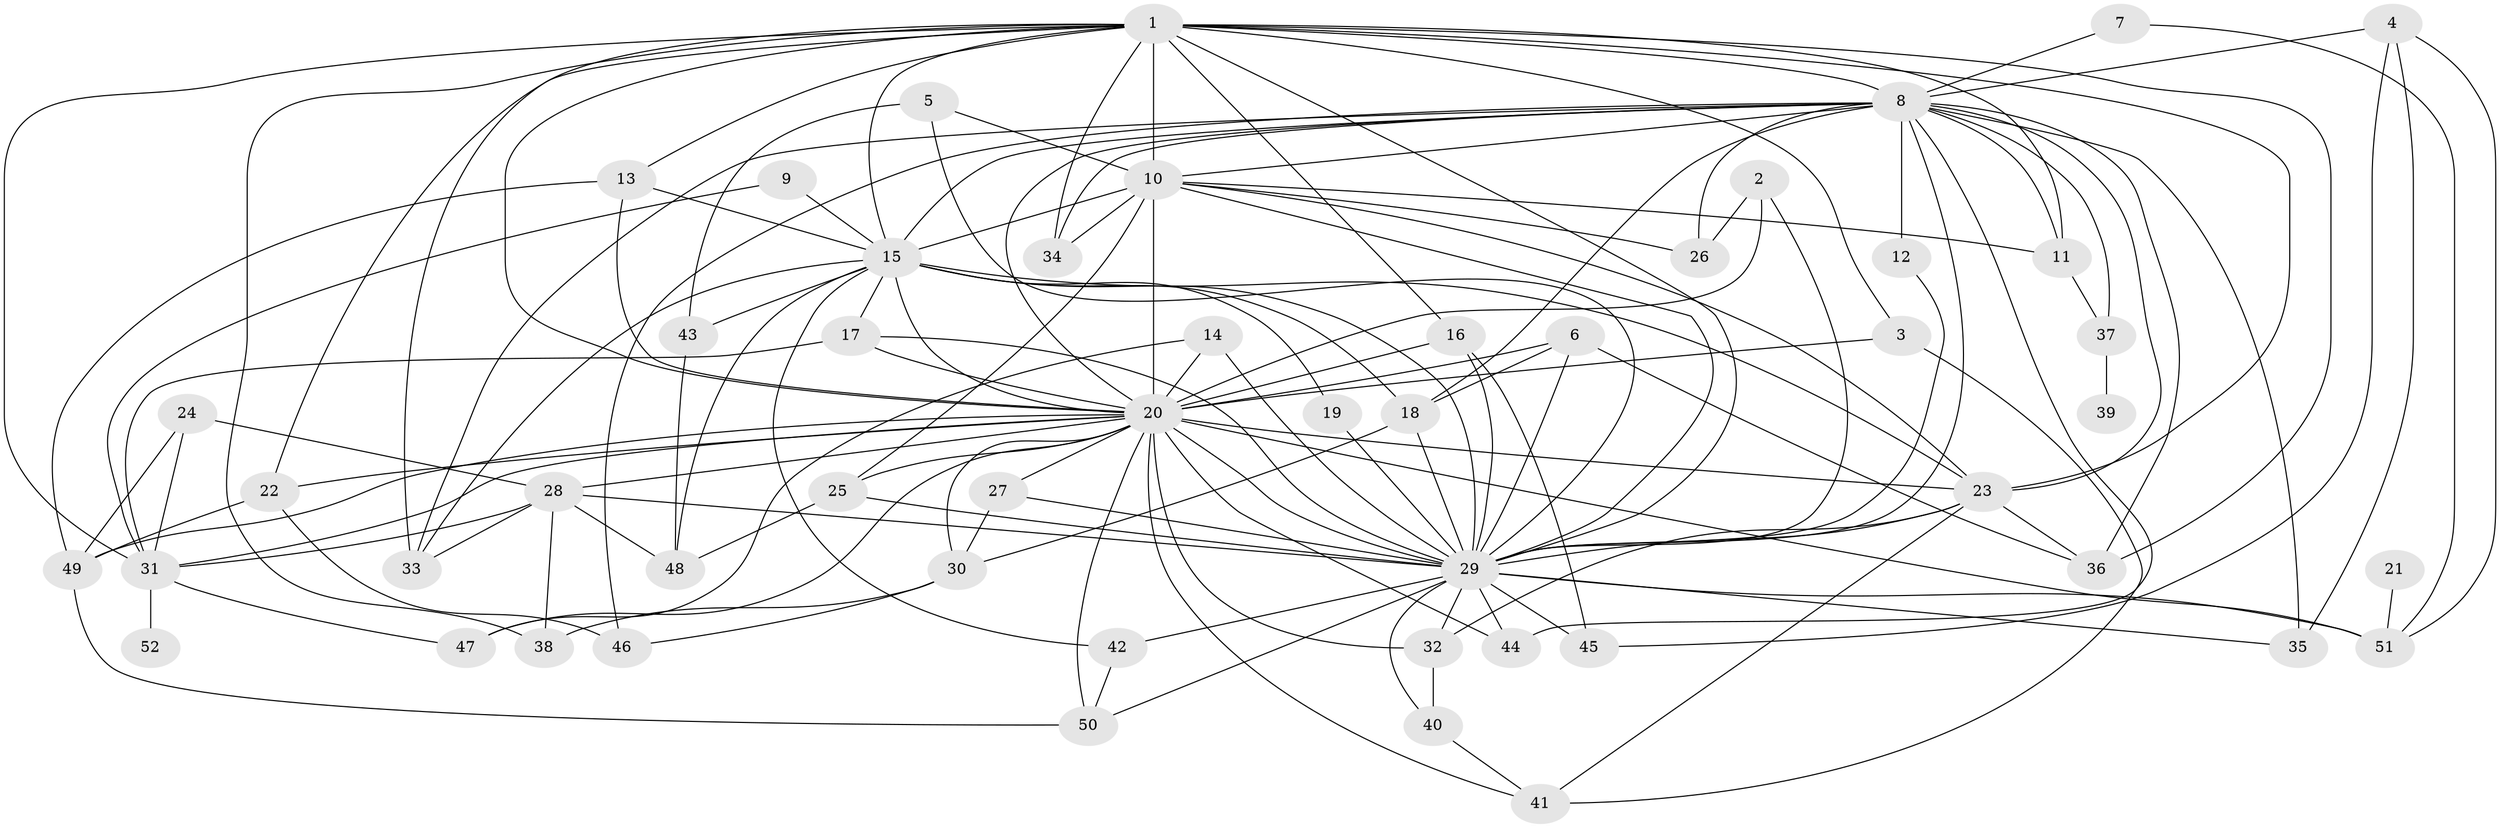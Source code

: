 // original degree distribution, {25: 0.009615384615384616, 11: 0.009615384615384616, 14: 0.019230769230769232, 28: 0.009615384615384616, 13: 0.009615384615384616, 20: 0.009615384615384616, 15: 0.009615384615384616, 22: 0.009615384615384616, 35: 0.009615384615384616, 7: 0.019230769230769232, 9: 0.009615384615384616, 4: 0.15384615384615385, 3: 0.19230769230769232, 2: 0.49038461538461536, 5: 0.038461538461538464}
// Generated by graph-tools (version 1.1) at 2025/01/03/09/25 03:01:33]
// undirected, 52 vertices, 139 edges
graph export_dot {
graph [start="1"]
  node [color=gray90,style=filled];
  1;
  2;
  3;
  4;
  5;
  6;
  7;
  8;
  9;
  10;
  11;
  12;
  13;
  14;
  15;
  16;
  17;
  18;
  19;
  20;
  21;
  22;
  23;
  24;
  25;
  26;
  27;
  28;
  29;
  30;
  31;
  32;
  33;
  34;
  35;
  36;
  37;
  38;
  39;
  40;
  41;
  42;
  43;
  44;
  45;
  46;
  47;
  48;
  49;
  50;
  51;
  52;
  1 -- 3 [weight=1.0];
  1 -- 8 [weight=2.0];
  1 -- 10 [weight=4.0];
  1 -- 11 [weight=1.0];
  1 -- 13 [weight=1.0];
  1 -- 15 [weight=2.0];
  1 -- 16 [weight=1.0];
  1 -- 20 [weight=4.0];
  1 -- 22 [weight=1.0];
  1 -- 23 [weight=2.0];
  1 -- 29 [weight=2.0];
  1 -- 31 [weight=1.0];
  1 -- 33 [weight=1.0];
  1 -- 34 [weight=1.0];
  1 -- 36 [weight=1.0];
  1 -- 38 [weight=2.0];
  2 -- 20 [weight=1.0];
  2 -- 26 [weight=1.0];
  2 -- 29 [weight=1.0];
  3 -- 20 [weight=1.0];
  3 -- 41 [weight=1.0];
  4 -- 8 [weight=1.0];
  4 -- 35 [weight=1.0];
  4 -- 45 [weight=1.0];
  4 -- 51 [weight=1.0];
  5 -- 10 [weight=1.0];
  5 -- 29 [weight=1.0];
  5 -- 43 [weight=1.0];
  6 -- 18 [weight=1.0];
  6 -- 20 [weight=1.0];
  6 -- 29 [weight=1.0];
  6 -- 36 [weight=1.0];
  7 -- 8 [weight=1.0];
  7 -- 51 [weight=1.0];
  8 -- 10 [weight=3.0];
  8 -- 11 [weight=1.0];
  8 -- 12 [weight=1.0];
  8 -- 15 [weight=1.0];
  8 -- 18 [weight=1.0];
  8 -- 20 [weight=2.0];
  8 -- 23 [weight=1.0];
  8 -- 26 [weight=1.0];
  8 -- 29 [weight=1.0];
  8 -- 33 [weight=1.0];
  8 -- 34 [weight=1.0];
  8 -- 35 [weight=1.0];
  8 -- 36 [weight=2.0];
  8 -- 37 [weight=1.0];
  8 -- 44 [weight=1.0];
  8 -- 46 [weight=1.0];
  9 -- 15 [weight=1.0];
  9 -- 31 [weight=1.0];
  10 -- 11 [weight=1.0];
  10 -- 15 [weight=2.0];
  10 -- 20 [weight=5.0];
  10 -- 23 [weight=2.0];
  10 -- 25 [weight=1.0];
  10 -- 26 [weight=1.0];
  10 -- 29 [weight=2.0];
  10 -- 34 [weight=1.0];
  11 -- 37 [weight=1.0];
  12 -- 29 [weight=1.0];
  13 -- 15 [weight=1.0];
  13 -- 20 [weight=1.0];
  13 -- 49 [weight=1.0];
  14 -- 20 [weight=1.0];
  14 -- 29 [weight=1.0];
  14 -- 47 [weight=1.0];
  15 -- 17 [weight=1.0];
  15 -- 18 [weight=1.0];
  15 -- 19 [weight=1.0];
  15 -- 20 [weight=3.0];
  15 -- 23 [weight=1.0];
  15 -- 29 [weight=2.0];
  15 -- 33 [weight=1.0];
  15 -- 42 [weight=1.0];
  15 -- 43 [weight=1.0];
  15 -- 48 [weight=1.0];
  16 -- 20 [weight=1.0];
  16 -- 29 [weight=1.0];
  16 -- 45 [weight=1.0];
  17 -- 20 [weight=1.0];
  17 -- 29 [weight=1.0];
  17 -- 31 [weight=1.0];
  18 -- 29 [weight=1.0];
  18 -- 30 [weight=1.0];
  19 -- 29 [weight=1.0];
  20 -- 22 [weight=2.0];
  20 -- 23 [weight=2.0];
  20 -- 25 [weight=1.0];
  20 -- 27 [weight=1.0];
  20 -- 28 [weight=1.0];
  20 -- 29 [weight=5.0];
  20 -- 30 [weight=1.0];
  20 -- 31 [weight=1.0];
  20 -- 32 [weight=1.0];
  20 -- 41 [weight=1.0];
  20 -- 44 [weight=1.0];
  20 -- 47 [weight=1.0];
  20 -- 49 [weight=1.0];
  20 -- 50 [weight=1.0];
  20 -- 51 [weight=2.0];
  21 -- 51 [weight=1.0];
  22 -- 46 [weight=1.0];
  22 -- 49 [weight=1.0];
  23 -- 29 [weight=2.0];
  23 -- 32 [weight=1.0];
  23 -- 36 [weight=1.0];
  23 -- 41 [weight=1.0];
  24 -- 28 [weight=1.0];
  24 -- 31 [weight=1.0];
  24 -- 49 [weight=1.0];
  25 -- 29 [weight=1.0];
  25 -- 48 [weight=1.0];
  27 -- 29 [weight=1.0];
  27 -- 30 [weight=1.0];
  28 -- 29 [weight=1.0];
  28 -- 31 [weight=1.0];
  28 -- 33 [weight=1.0];
  28 -- 38 [weight=1.0];
  28 -- 48 [weight=1.0];
  29 -- 32 [weight=1.0];
  29 -- 35 [weight=2.0];
  29 -- 40 [weight=1.0];
  29 -- 42 [weight=1.0];
  29 -- 44 [weight=1.0];
  29 -- 45 [weight=1.0];
  29 -- 50 [weight=1.0];
  29 -- 51 [weight=1.0];
  30 -- 38 [weight=1.0];
  30 -- 46 [weight=1.0];
  31 -- 47 [weight=1.0];
  31 -- 52 [weight=1.0];
  32 -- 40 [weight=1.0];
  37 -- 39 [weight=1.0];
  40 -- 41 [weight=1.0];
  42 -- 50 [weight=1.0];
  43 -- 48 [weight=1.0];
  49 -- 50 [weight=1.0];
}
